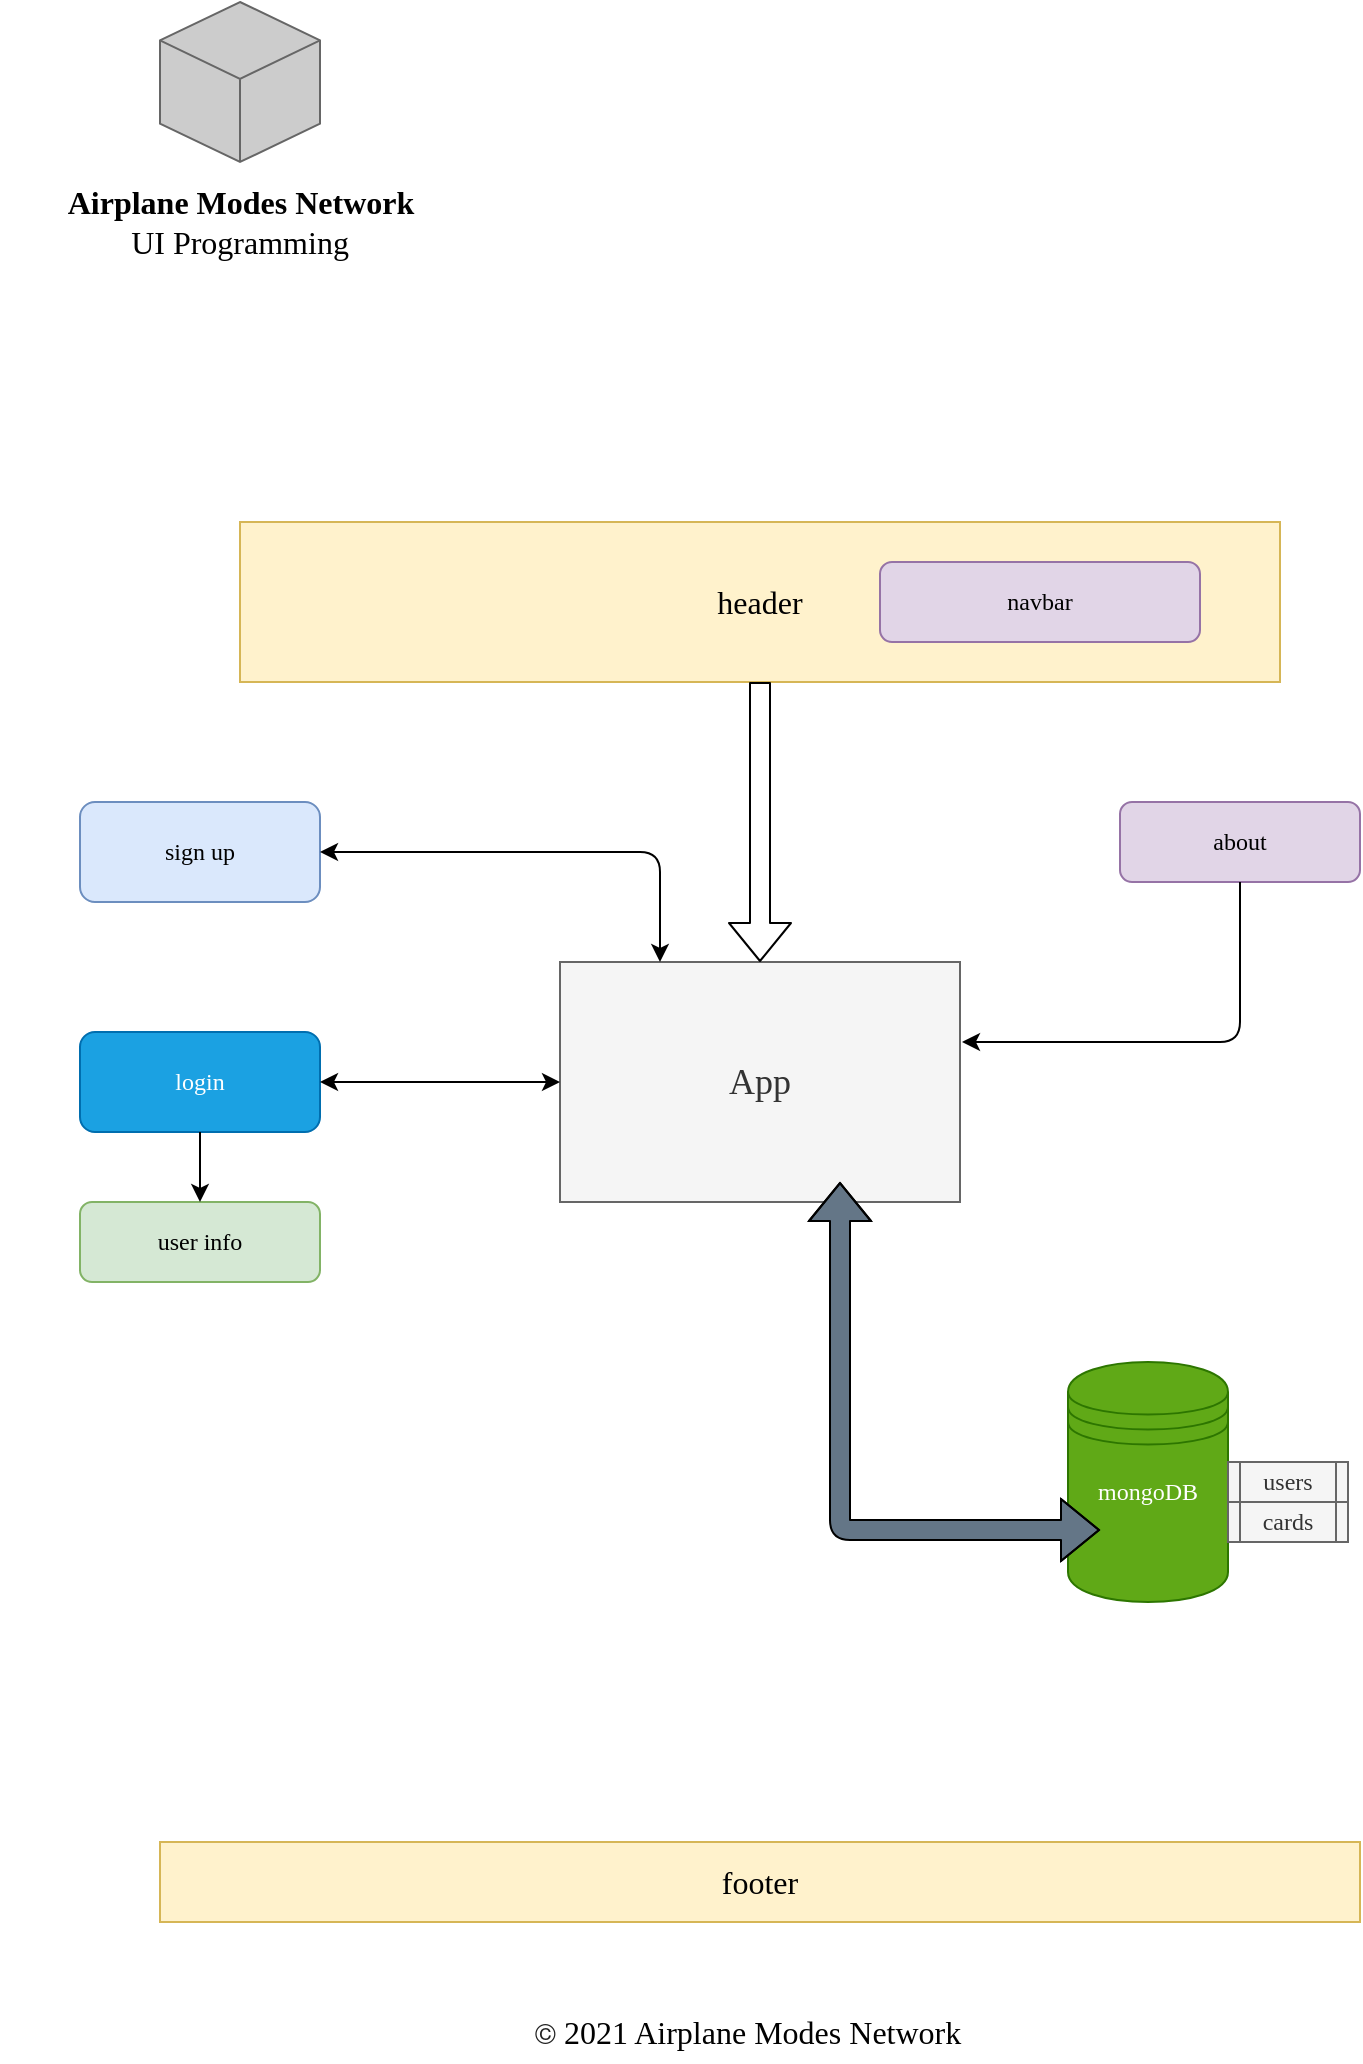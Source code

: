 <mxfile version="14.6.13" type="device"><diagram id="qGpGABQ5d1bLVqfq1qro" name="Page-1"><mxGraphModel dx="946" dy="1803" grid="1" gridSize="10" guides="1" tooltips="1" connect="1" arrows="1" fold="1" page="1" pageScale="1" pageWidth="827" pageHeight="1169" math="0" shadow="0"><root><mxCell id="0"/><mxCell id="1" parent="0"/><mxCell id="mAKlx-0-kVAxt7BrDNov-1" value="&lt;font style=&quot;font-size: 18px&quot;&gt;App&lt;/font&gt;" style="rounded=0;whiteSpace=wrap;html=1;fillColor=#f5f5f5;strokeColor=#666666;fontColor=#333333;fontFamily=Ubuntu;fontSource=https%3A%2F%2Ffonts.googleapis.com%2Fcss%3Ffamily%3DUbuntu;" parent="1" vertex="1"><mxGeometry x="320" y="-640" width="200" height="120" as="geometry"/></mxCell><mxCell id="mAKlx-0-kVAxt7BrDNov-3" value="" style="html=1;whiteSpace=wrap;shape=isoCube2;backgroundOutline=1;isoAngle=15;fontStyle=0;strokeColor=#666666;fontColor=#333333;gradientDirection=east;fillColor=#CCCCCC;fontFamily=Ubuntu;fontSource=https%3A%2F%2Ffonts.googleapis.com%2Fcss%3Ffamily%3DUbuntu;" parent="1" vertex="1"><mxGeometry x="120" y="-1120" width="80" height="80" as="geometry"/></mxCell><mxCell id="mAKlx-0-kVAxt7BrDNov-6" value="Airplane Modes Network" style="text;strokeColor=none;fillColor=none;html=1;fontSize=16;fontStyle=1;verticalAlign=middle;align=center;fontFamily=Ubuntu;fontSource=https%3A%2F%2Ffonts.googleapis.com%2Fcss%3Ffamily%3DUbuntu;" parent="1" vertex="1"><mxGeometry x="40" y="-1040" width="240" height="40" as="geometry"/></mxCell><mxCell id="mAKlx-0-kVAxt7BrDNov-7" value="UI Programming" style="text;html=1;strokeColor=none;fillColor=none;align=center;verticalAlign=middle;whiteSpace=wrap;rounded=0;fontFamily=Ubuntu;fontSize=16;fontSource=https%3A%2F%2Ffonts.googleapis.com%2Fcss%3Ffamily%3DUbuntu;" parent="1" vertex="1"><mxGeometry x="80" y="-1010" width="160" height="20" as="geometry"/></mxCell><mxCell id="mAKlx-0-kVAxt7BrDNov-9" value="header" style="rounded=0;whiteSpace=wrap;html=1;fontFamily=Ubuntu;fontSize=16;fillColor=#fff2cc;strokeColor=#d6b656;fontSource=https%3A%2F%2Ffonts.googleapis.com%2Fcss%3Ffamily%3DUbuntu;" parent="1" vertex="1"><mxGeometry x="160" y="-860" width="520" height="80" as="geometry"/></mxCell><mxCell id="mAKlx-0-kVAxt7BrDNov-14" value="footer" style="rounded=0;whiteSpace=wrap;html=1;fontFamily=Ubuntu;fontSize=16;fontSource=https%3A%2F%2Ffonts.googleapis.com%2Fcss%3Ffamily%3DUbuntu;fillColor=#fff2cc;strokeColor=#d6b656;" parent="1" vertex="1"><mxGeometry x="120" y="-200" width="600" height="40" as="geometry"/></mxCell><mxCell id="mAKlx-0-kVAxt7BrDNov-17" value="&lt;span style=&quot;color: rgb(34 , 34 , 34) ; font-family: &amp;#34;ddg_proximanova&amp;#34; , &amp;#34;ddg_proximanova_ui_0&amp;#34; , &amp;#34;ddg_proximanova_ui_1&amp;#34; , &amp;#34;ddg_proximanova_ui_2&amp;#34; , &amp;#34;ddg_proximanova_ui_3&amp;#34; , &amp;#34;ddg_proximanova_ui_4&amp;#34; , &amp;#34;ddg_proximanova_ui_5&amp;#34; , &amp;#34;ddg_proximanova_ui_6&amp;#34; , &amp;#34;proxima nova&amp;#34; , &amp;#34;helvetica neue&amp;#34; , &amp;#34;helvetica&amp;#34; , &amp;#34;segoe ui&amp;#34; , &amp;#34;nimbus sans l&amp;#34; , &amp;#34;liberation sans&amp;#34; , &amp;#34;open sans&amp;#34; , &amp;#34;freesans&amp;#34; , &amp;#34;arial&amp;#34; , sans-serif ; font-size: 14.4px ; text-align: left ; background-color: rgb(255 , 255 , 255)&quot;&gt;©&lt;/span&gt;&amp;nbsp;2021 Airplane Modes Network" style="text;html=1;strokeColor=none;fillColor=none;align=center;verticalAlign=middle;whiteSpace=wrap;rounded=0;fontFamily=Ubuntu;fontSize=16;fontSource=https%3A%2F%2Ffonts.googleapis.com%2Fcss%3Ffamily%3DUbuntu;" parent="1" vertex="1"><mxGeometry x="254" y="-120" width="320" height="30" as="geometry"/></mxCell><mxCell id="piQO-AaOCxSS-hY3U4HE-2" value="navbar" style="rounded=1;whiteSpace=wrap;html=1;fontFamily=Ubuntu;fontSource=https%3A%2F%2Ffonts.googleapis.com%2Fcss%3Ffamily%3DUbuntu;fillColor=#e1d5e7;strokeColor=#9673a6;strokeWidth=1;perimeterSpacing=0;" parent="1" vertex="1"><mxGeometry x="480" y="-840" width="160" height="40" as="geometry"/></mxCell><mxCell id="piQO-AaOCxSS-hY3U4HE-7" value="&lt;font face=&quot;Ubuntu&quot; data-font-src=&quot;https://fonts.googleapis.com/css?family=Ubuntu&quot;&gt;about&lt;/font&gt;" style="rounded=1;whiteSpace=wrap;html=1;fillColor=#e1d5e7;strokeColor=#9673a6;" parent="1" vertex="1"><mxGeometry x="600" y="-720" width="120" height="40" as="geometry"/></mxCell><mxCell id="piQO-AaOCxSS-hY3U4HE-9" value="&lt;font face=&quot;Ubuntu&quot; data-font-src=&quot;https://fonts.googleapis.com/css?family=Ubuntu&quot;&gt;sign up&lt;/font&gt;" style="rounded=1;whiteSpace=wrap;html=1;fillColor=#dae8fc;strokeColor=#6c8ebf;" parent="1" vertex="1"><mxGeometry x="80" y="-720" width="120" height="50" as="geometry"/></mxCell><mxCell id="piQO-AaOCxSS-hY3U4HE-10" value="&lt;font face=&quot;Ubuntu&quot; data-font-src=&quot;https://fonts.googleapis.com/css?family=Ubuntu&quot;&gt;login&lt;/font&gt;" style="rounded=1;whiteSpace=wrap;html=1;fillColor=#1ba1e2;strokeColor=#006EAF;fontColor=#ffffff;" parent="1" vertex="1"><mxGeometry x="80" y="-605" width="120" height="50" as="geometry"/></mxCell><mxCell id="E5KXXDKJCg9H35QrvfZ2-1" value="&lt;font face=&quot;Ubuntu&quot; data-font-src=&quot;https://fonts.googleapis.com/css?family=Ubuntu&quot;&gt;mongoDB&lt;br&gt;&lt;br&gt;&lt;br&gt;&lt;/font&gt;" style="shape=datastore;whiteSpace=wrap;html=1;fillColor=#60a917;strokeColor=#2D7600;fontColor=#ffffff;" parent="1" vertex="1"><mxGeometry x="574" y="-440" width="80" height="120" as="geometry"/></mxCell><mxCell id="40yn8ge0PM3AoF3eTNG2-1" value="" style="endArrow=classic;startArrow=classic;html=1;fillColor=#647687;shadow=0;strokeWidth=1;shape=flexArrow;" parent="1" edge="1"><mxGeometry width="100" height="100" relative="1" as="geometry"><mxPoint x="590" y="-356" as="sourcePoint"/><mxPoint x="460" y="-530" as="targetPoint"/><Array as="points"><mxPoint x="460" y="-356"/></Array></mxGeometry></mxCell><mxCell id="40yn8ge0PM3AoF3eTNG2-3" value="" style="endArrow=classic;startArrow=classic;html=1;shadow=0;strokeColor=#000000;strokeWidth=1;exitX=0.25;exitY=0;exitDx=0;exitDy=0;" parent="1" source="mAKlx-0-kVAxt7BrDNov-1" target="piQO-AaOCxSS-hY3U4HE-9" edge="1"><mxGeometry width="50" height="50" relative="1" as="geometry"><mxPoint x="370" y="-695" as="sourcePoint"/><mxPoint x="440" y="-610" as="targetPoint"/><Array as="points"><mxPoint x="370" y="-695"/></Array></mxGeometry></mxCell><mxCell id="40yn8ge0PM3AoF3eTNG2-8" value="" style="endArrow=classic;startArrow=classic;html=1;shadow=0;strokeColor=#000000;strokeWidth=1;entryX=0;entryY=0.5;entryDx=0;entryDy=0;exitX=1;exitY=0.5;exitDx=0;exitDy=0;" parent="1" source="piQO-AaOCxSS-hY3U4HE-10" target="mAKlx-0-kVAxt7BrDNov-1" edge="1"><mxGeometry width="50" height="50" relative="1" as="geometry"><mxPoint x="200" y="-620" as="sourcePoint"/><mxPoint x="300" y="-621" as="targetPoint"/><Array as="points"/></mxGeometry></mxCell><mxCell id="40yn8ge0PM3AoF3eTNG2-9" value="" style="shape=flexArrow;endArrow=classic;html=1;shadow=0;strokeColor=#000000;strokeWidth=1;entryX=0.5;entryY=0;entryDx=0;entryDy=0;" parent="1" target="mAKlx-0-kVAxt7BrDNov-1" edge="1"><mxGeometry width="50" height="50" relative="1" as="geometry"><mxPoint x="420" y="-780" as="sourcePoint"/><mxPoint x="420" y="-620" as="targetPoint"/></mxGeometry></mxCell><mxCell id="40yn8ge0PM3AoF3eTNG2-10" value="" style="endArrow=classic;html=1;shadow=0;strokeColor=#000000;strokeWidth=1;entryX=1.005;entryY=0.333;entryDx=0;entryDy=0;entryPerimeter=0;exitX=0.5;exitY=1;exitDx=0;exitDy=0;" parent="1" source="piQO-AaOCxSS-hY3U4HE-7" target="mAKlx-0-kVAxt7BrDNov-1" edge="1"><mxGeometry width="50" height="50" relative="1" as="geometry"><mxPoint x="370" y="-670" as="sourcePoint"/><mxPoint x="420" y="-720" as="targetPoint"/><Array as="points"><mxPoint x="660" y="-600"/></Array></mxGeometry></mxCell><mxCell id="4TPqj8NZsIkVaREadry7-1" value="&lt;p&gt;&lt;font style=&quot;font-size: 12px&quot;&gt;users&lt;/font&gt;&lt;/p&gt;" style="shape=process;whiteSpace=wrap;html=1;backgroundOutline=1;fillColor=#f5f5f5;strokeColor=#666666;fontFamily=Ubuntu;fontSource=https%3A%2F%2Ffonts.googleapis.com%2Fcss%3Ffamily%3DUbuntu;fontSize=14;fontColor=#333333;" vertex="1" parent="1"><mxGeometry x="654" y="-390" width="60" height="20" as="geometry"/></mxCell><mxCell id="4TPqj8NZsIkVaREadry7-2" value="&lt;font style=&quot;font-size: 12px&quot;&gt;cards&lt;/font&gt;" style="shape=process;whiteSpace=wrap;html=1;backgroundOutline=1;fillColor=#f5f5f5;strokeColor=#666666;fontFamily=Ubuntu;fontSource=https%3A%2F%2Ffonts.googleapis.com%2Fcss%3Ffamily%3DUbuntu;fontSize=14;fontColor=#333333;" vertex="1" parent="1"><mxGeometry x="654" y="-370" width="60" height="20" as="geometry"/></mxCell><mxCell id="4TPqj8NZsIkVaREadry7-9" value="&lt;font face=&quot;Ubuntu&quot; data-font-src=&quot;https://fonts.googleapis.com/css?family=Ubuntu&quot;&gt;user info&lt;/font&gt;" style="rounded=1;whiteSpace=wrap;html=1;fillColor=#d5e8d4;strokeColor=#82b366;" vertex="1" parent="1"><mxGeometry x="80" y="-520" width="120" height="40" as="geometry"/></mxCell><mxCell id="4TPqj8NZsIkVaREadry7-10" value="" style="endArrow=classic;html=1;fontFamily=Ubuntu;fontSource=https%3A%2F%2Ffonts.googleapis.com%2Fcss%3Ffamily%3DUbuntu;fontSize=14;endSize=6;strokeWidth=1;entryX=0.5;entryY=0;entryDx=0;entryDy=0;exitX=0.5;exitY=1;exitDx=0;exitDy=0;" edge="1" parent="1" source="piQO-AaOCxSS-hY3U4HE-10" target="4TPqj8NZsIkVaREadry7-9"><mxGeometry width="50" height="50" relative="1" as="geometry"><mxPoint x="140" y="-550" as="sourcePoint"/><mxPoint x="440" y="-460" as="targetPoint"/></mxGeometry></mxCell></root></mxGraphModel></diagram></mxfile>